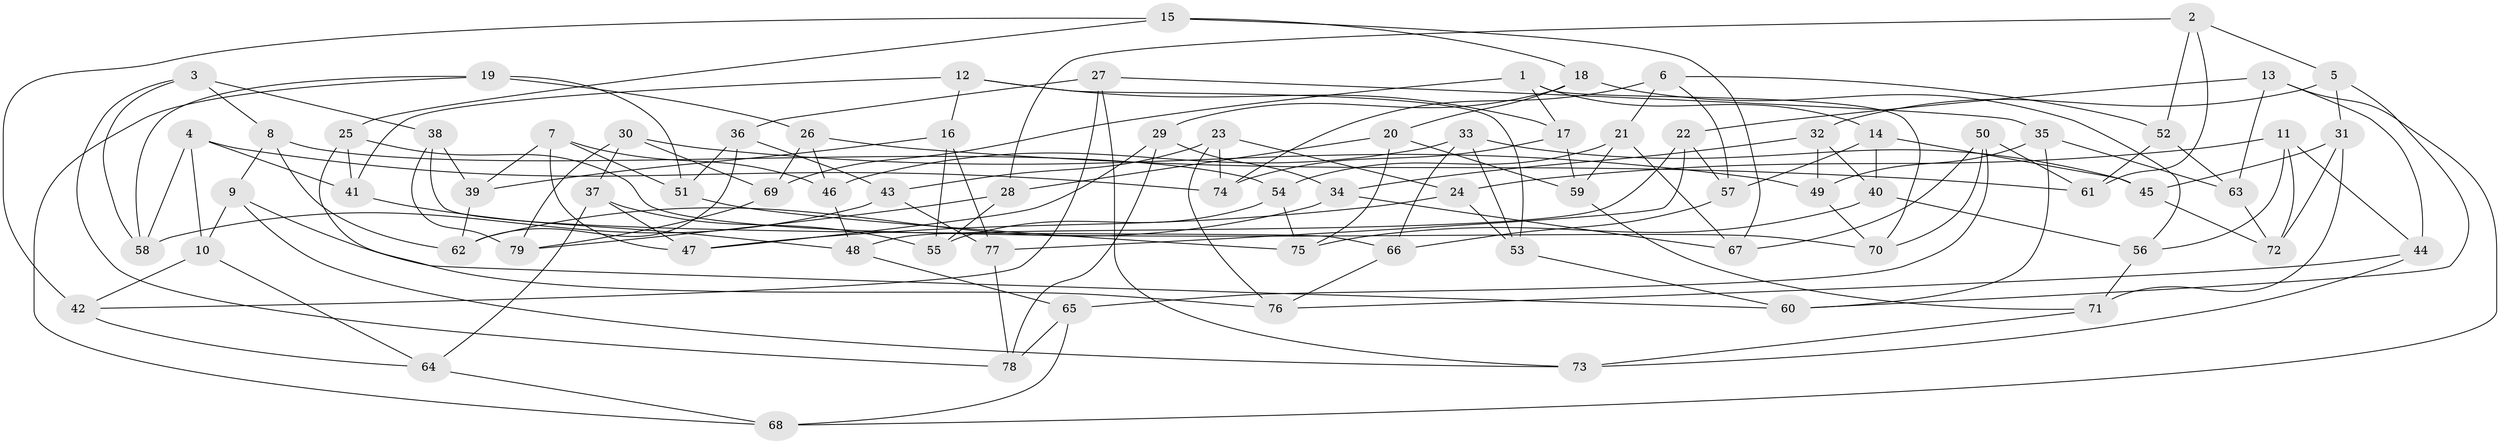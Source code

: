 // Generated by graph-tools (version 1.1) at 2025/26/03/09/25 03:26:55]
// undirected, 79 vertices, 158 edges
graph export_dot {
graph [start="1"]
  node [color=gray90,style=filled];
  1;
  2;
  3;
  4;
  5;
  6;
  7;
  8;
  9;
  10;
  11;
  12;
  13;
  14;
  15;
  16;
  17;
  18;
  19;
  20;
  21;
  22;
  23;
  24;
  25;
  26;
  27;
  28;
  29;
  30;
  31;
  32;
  33;
  34;
  35;
  36;
  37;
  38;
  39;
  40;
  41;
  42;
  43;
  44;
  45;
  46;
  47;
  48;
  49;
  50;
  51;
  52;
  53;
  54;
  55;
  56;
  57;
  58;
  59;
  60;
  61;
  62;
  63;
  64;
  65;
  66;
  67;
  68;
  69;
  70;
  71;
  72;
  73;
  74;
  75;
  76;
  77;
  78;
  79;
  1 -- 14;
  1 -- 69;
  1 -- 70;
  1 -- 17;
  2 -- 61;
  2 -- 28;
  2 -- 52;
  2 -- 5;
  3 -- 38;
  3 -- 78;
  3 -- 58;
  3 -- 8;
  4 -- 41;
  4 -- 74;
  4 -- 10;
  4 -- 58;
  5 -- 31;
  5 -- 32;
  5 -- 60;
  6 -- 21;
  6 -- 52;
  6 -- 57;
  6 -- 74;
  7 -- 46;
  7 -- 39;
  7 -- 51;
  7 -- 47;
  8 -- 62;
  8 -- 9;
  8 -- 54;
  9 -- 73;
  9 -- 10;
  9 -- 60;
  10 -- 42;
  10 -- 64;
  11 -- 44;
  11 -- 56;
  11 -- 24;
  11 -- 72;
  12 -- 17;
  12 -- 53;
  12 -- 41;
  12 -- 16;
  13 -- 68;
  13 -- 63;
  13 -- 22;
  13 -- 44;
  14 -- 57;
  14 -- 40;
  14 -- 45;
  15 -- 42;
  15 -- 67;
  15 -- 25;
  15 -- 18;
  16 -- 39;
  16 -- 55;
  16 -- 77;
  17 -- 59;
  17 -- 74;
  18 -- 20;
  18 -- 29;
  18 -- 56;
  19 -- 68;
  19 -- 26;
  19 -- 51;
  19 -- 58;
  20 -- 75;
  20 -- 59;
  20 -- 28;
  21 -- 54;
  21 -- 59;
  21 -- 67;
  22 -- 48;
  22 -- 77;
  22 -- 57;
  23 -- 24;
  23 -- 74;
  23 -- 76;
  23 -- 43;
  24 -- 53;
  24 -- 47;
  25 -- 41;
  25 -- 76;
  25 -- 70;
  26 -- 46;
  26 -- 61;
  26 -- 69;
  27 -- 42;
  27 -- 35;
  27 -- 36;
  27 -- 73;
  28 -- 55;
  28 -- 79;
  29 -- 34;
  29 -- 78;
  29 -- 47;
  30 -- 79;
  30 -- 49;
  30 -- 69;
  30 -- 37;
  31 -- 71;
  31 -- 45;
  31 -- 72;
  32 -- 49;
  32 -- 40;
  32 -- 34;
  33 -- 53;
  33 -- 66;
  33 -- 45;
  33 -- 46;
  34 -- 62;
  34 -- 67;
  35 -- 60;
  35 -- 49;
  35 -- 63;
  36 -- 51;
  36 -- 43;
  36 -- 62;
  37 -- 55;
  37 -- 47;
  37 -- 64;
  38 -- 39;
  38 -- 79;
  38 -- 66;
  39 -- 62;
  40 -- 75;
  40 -- 56;
  41 -- 48;
  42 -- 64;
  43 -- 58;
  43 -- 77;
  44 -- 73;
  44 -- 76;
  45 -- 72;
  46 -- 48;
  48 -- 65;
  49 -- 70;
  50 -- 65;
  50 -- 61;
  50 -- 70;
  50 -- 67;
  51 -- 75;
  52 -- 63;
  52 -- 61;
  53 -- 60;
  54 -- 75;
  54 -- 55;
  56 -- 71;
  57 -- 66;
  59 -- 71;
  63 -- 72;
  64 -- 68;
  65 -- 78;
  65 -- 68;
  66 -- 76;
  69 -- 79;
  71 -- 73;
  77 -- 78;
}
